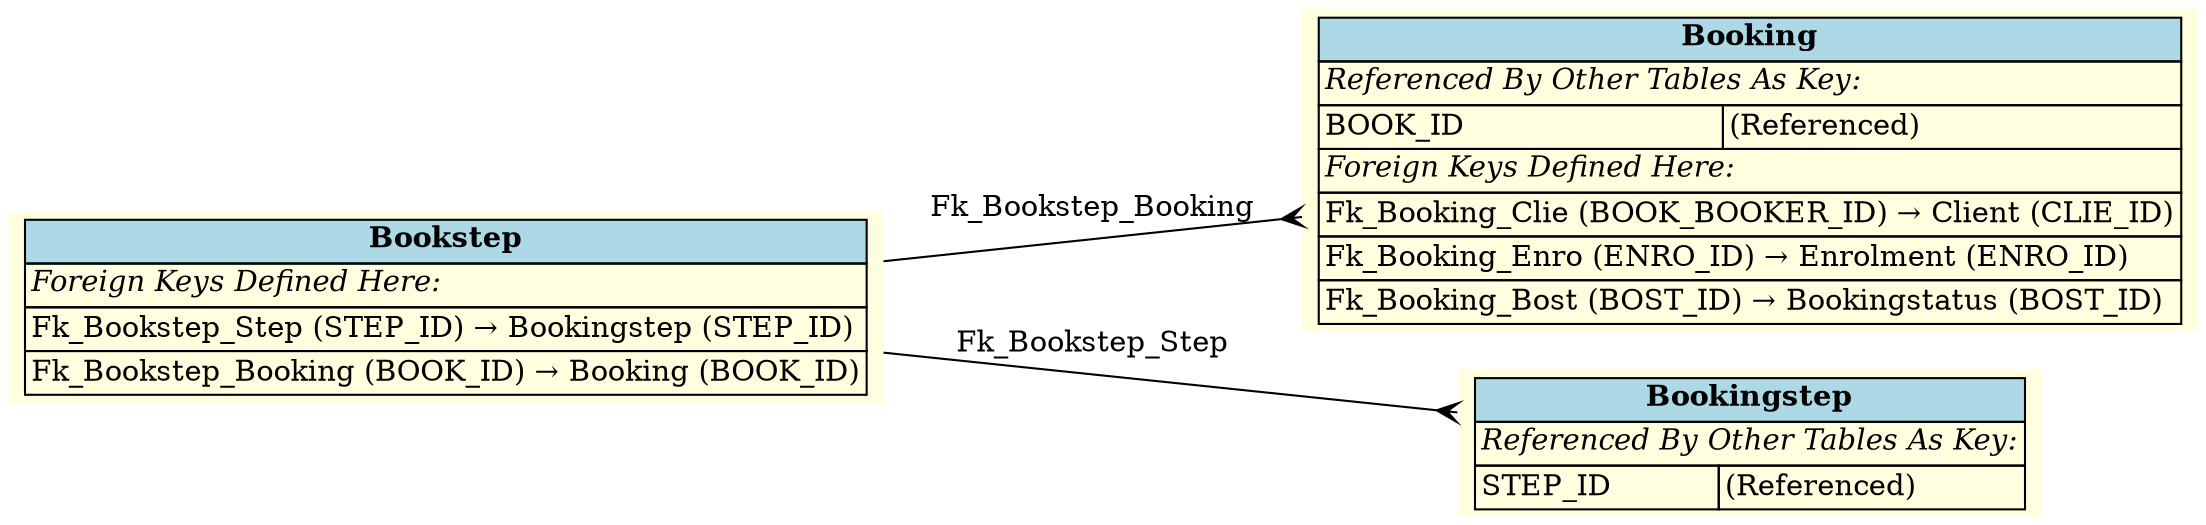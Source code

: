 digraph ERD {
  rankdir=LR;
  node [shape=plaintext, style=filled, fillcolor=lightyellow];
  edge [arrowhead=crow, arrowtail=none, dir=both, labelfontsize=10];

  "Bookstep" [
    label=<
    <TABLE BORDER="0" CELLBORDER="1" CELLSPACING="0" BGCOLOR="lightyellow">
      <TR><TD COLSPAN="2" BGCOLOR="lightblue"><B>Bookstep</B></TD></TR>
      <TR><TD COLSPAN="2" ALIGN="LEFT"><I>Foreign Keys Defined Here:</I></TD></TR>
      <TR><TD ALIGN="LEFT" COLSPAN="2">Fk_Bookstep_Step (STEP_ID) &rarr; Bookingstep (STEP_ID)</TD></TR>
      <TR><TD ALIGN="LEFT" COLSPAN="2">Fk_Bookstep_Booking (BOOK_ID) &rarr; Booking (BOOK_ID)</TD></TR>
    </TABLE>
    >
  ];

  "Booking" [
    label=<
    <TABLE BORDER="0" CELLBORDER="1" CELLSPACING="0" BGCOLOR="lightyellow">
      <TR><TD COLSPAN="2" BGCOLOR="lightblue"><B>Booking</B></TD></TR>
      <TR><TD COLSPAN="2" ALIGN="LEFT"><I>Referenced By Other Tables As Key:</I></TD></TR>
      <TR><TD ALIGN="LEFT">BOOK_ID</TD><TD ALIGN="LEFT">(Referenced)</TD></TR>
      <TR><TD COLSPAN="2" ALIGN="LEFT"><I>Foreign Keys Defined Here:</I></TD></TR>
      <TR><TD ALIGN="LEFT" COLSPAN="2">Fk_Booking_Clie (BOOK_BOOKER_ID) &rarr; Client (CLIE_ID)</TD></TR>
      <TR><TD ALIGN="LEFT" COLSPAN="2">Fk_Booking_Enro (ENRO_ID) &rarr; Enrolment (ENRO_ID)</TD></TR>
      <TR><TD ALIGN="LEFT" COLSPAN="2">Fk_Booking_Bost (BOST_ID) &rarr; Bookingstatus (BOST_ID)</TD></TR>
    </TABLE>
    >
  ];

  "Bookingstep" [
    label=<
    <TABLE BORDER="0" CELLBORDER="1" CELLSPACING="0" BGCOLOR="lightyellow">
      <TR><TD COLSPAN="2" BGCOLOR="lightblue"><B>Bookingstep</B></TD></TR>
      <TR><TD COLSPAN="2" ALIGN="LEFT"><I>Referenced By Other Tables As Key:</I></TD></TR>
      <TR><TD ALIGN="LEFT">STEP_ID</TD><TD ALIGN="LEFT">(Referenced)</TD></TR>
    </TABLE>
    >
  ];

  "Bookstep" -> "Booking" [label=" Fk_Bookstep_Booking "];
  "Bookstep" -> "Bookingstep" [label=" Fk_Bookstep_Step "];
}
